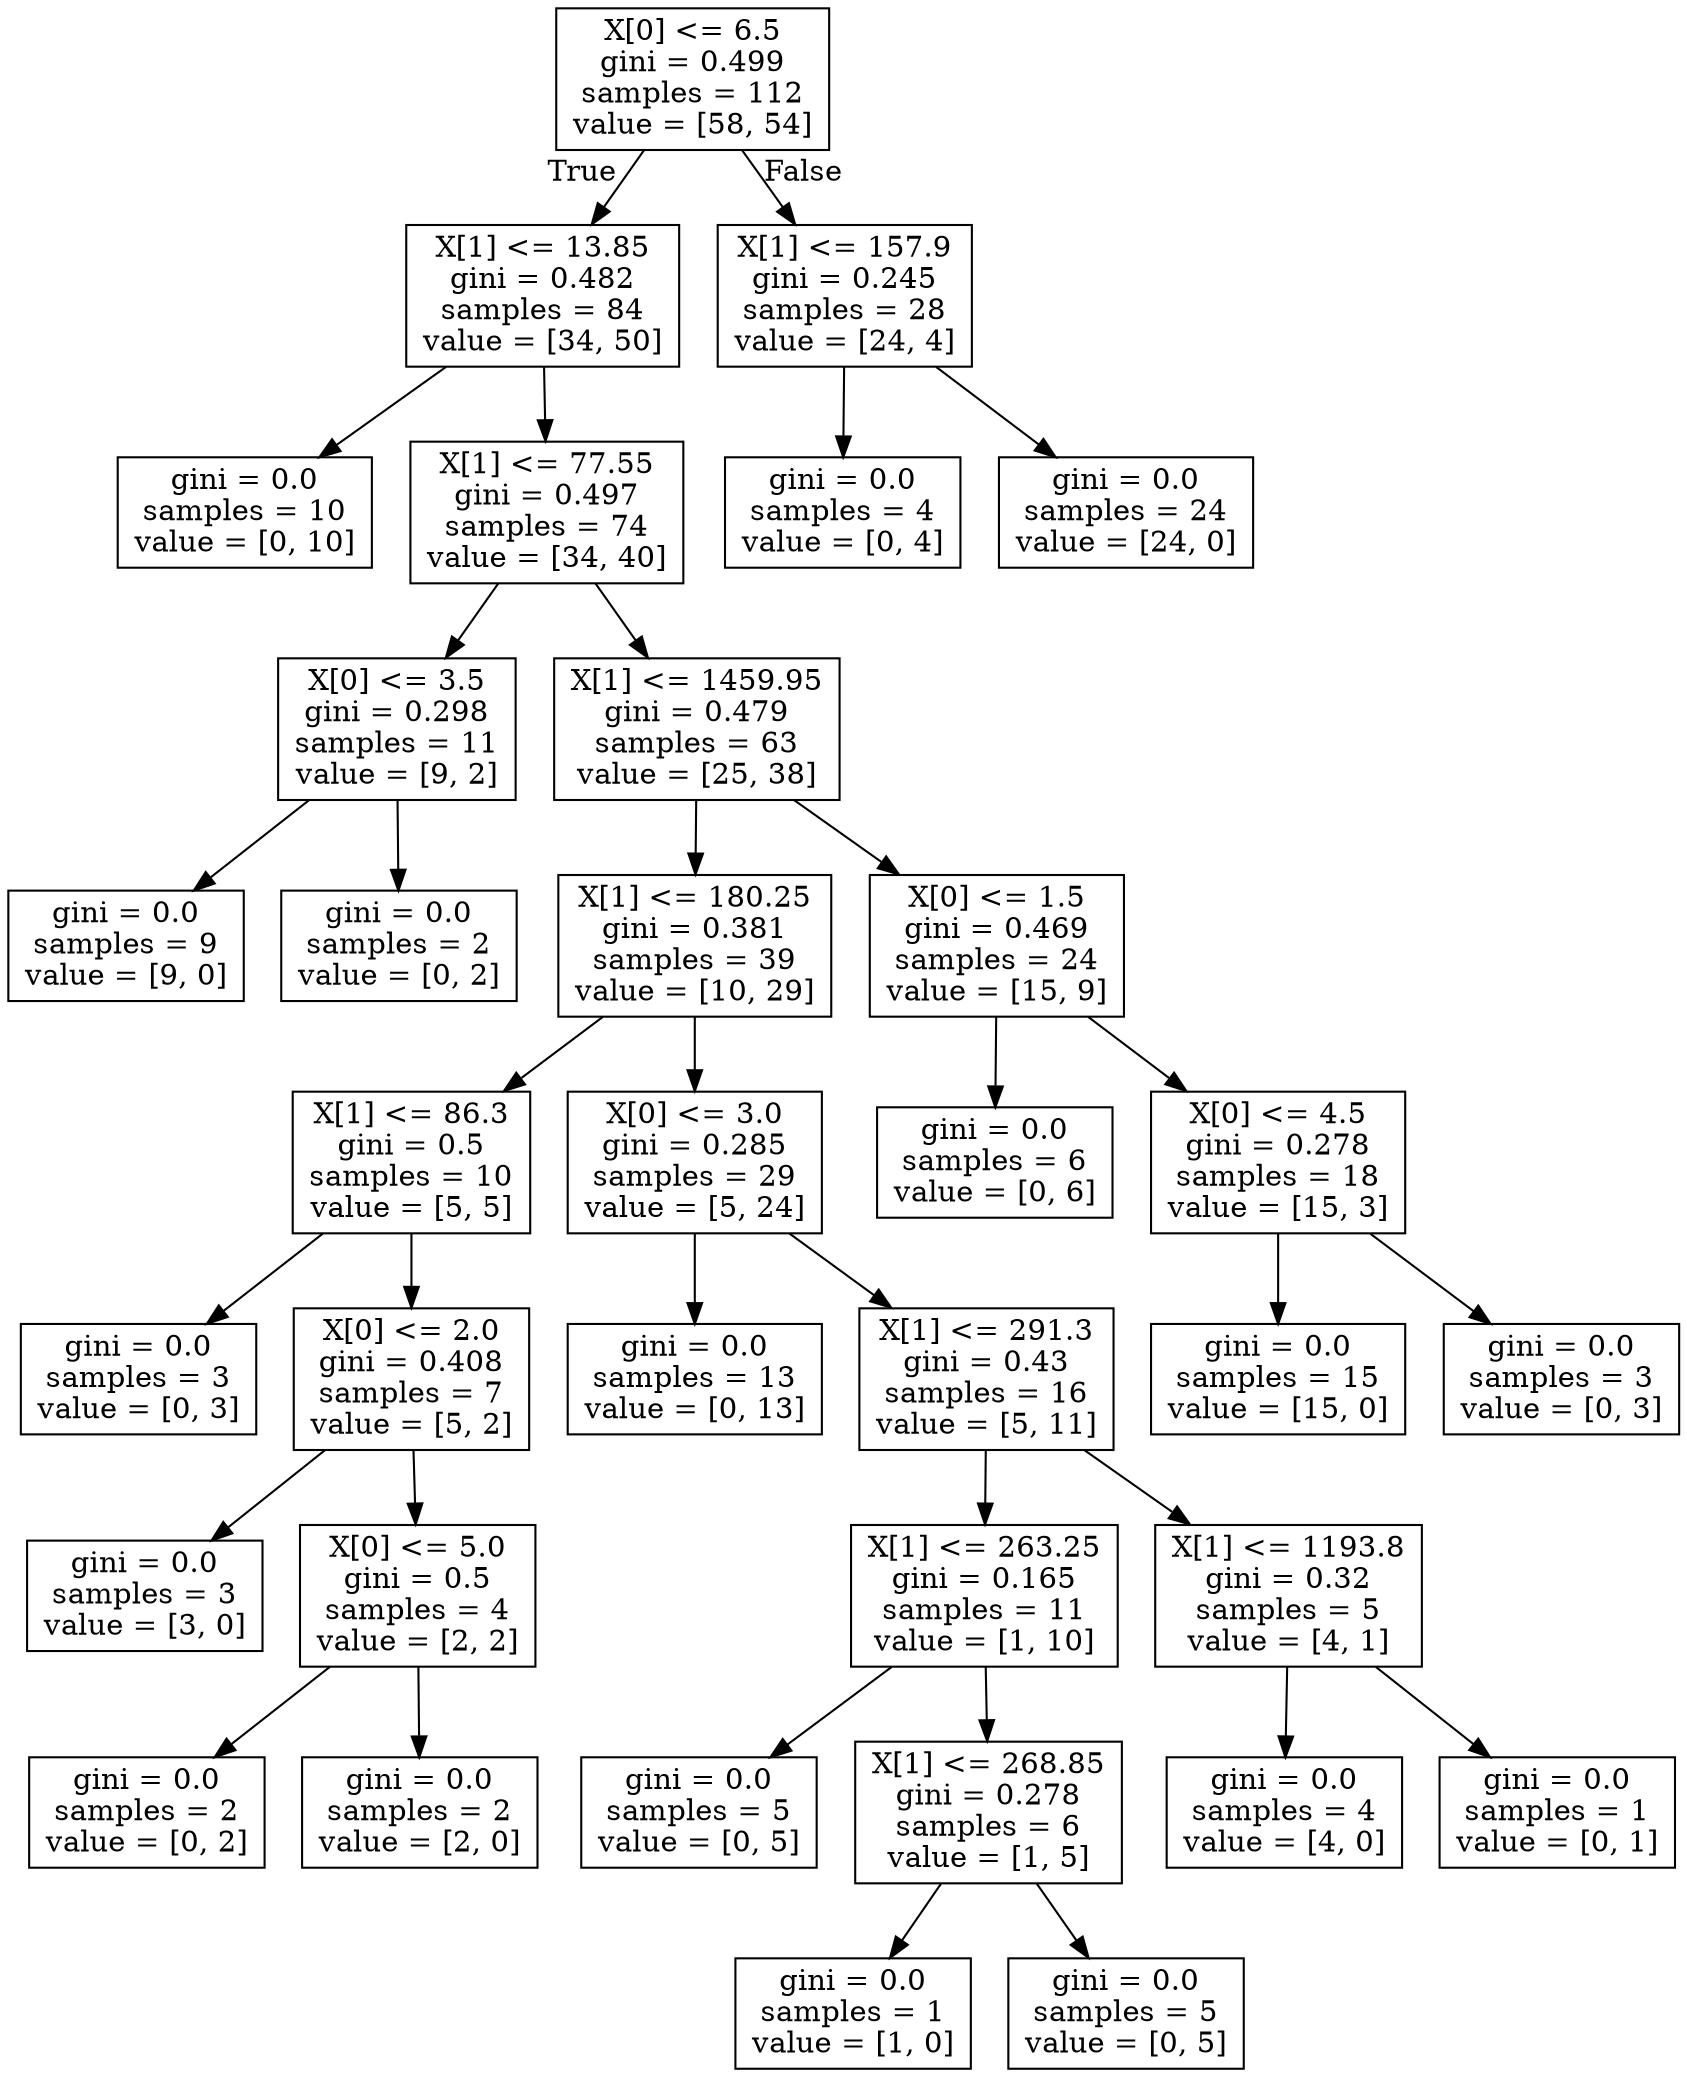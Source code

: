 digraph Tree {
node [shape=box] ;
0 [label="X[0] <= 6.5\ngini = 0.499\nsamples = 112\nvalue = [58, 54]"] ;
1 [label="X[1] <= 13.85\ngini = 0.482\nsamples = 84\nvalue = [34, 50]"] ;
0 -> 1 [labeldistance=2.5, labelangle=45, headlabel="True"] ;
2 [label="gini = 0.0\nsamples = 10\nvalue = [0, 10]"] ;
1 -> 2 ;
3 [label="X[1] <= 77.55\ngini = 0.497\nsamples = 74\nvalue = [34, 40]"] ;
1 -> 3 ;
4 [label="X[0] <= 3.5\ngini = 0.298\nsamples = 11\nvalue = [9, 2]"] ;
3 -> 4 ;
5 [label="gini = 0.0\nsamples = 9\nvalue = [9, 0]"] ;
4 -> 5 ;
6 [label="gini = 0.0\nsamples = 2\nvalue = [0, 2]"] ;
4 -> 6 ;
7 [label="X[1] <= 1459.95\ngini = 0.479\nsamples = 63\nvalue = [25, 38]"] ;
3 -> 7 ;
8 [label="X[1] <= 180.25\ngini = 0.381\nsamples = 39\nvalue = [10, 29]"] ;
7 -> 8 ;
9 [label="X[1] <= 86.3\ngini = 0.5\nsamples = 10\nvalue = [5, 5]"] ;
8 -> 9 ;
10 [label="gini = 0.0\nsamples = 3\nvalue = [0, 3]"] ;
9 -> 10 ;
11 [label="X[0] <= 2.0\ngini = 0.408\nsamples = 7\nvalue = [5, 2]"] ;
9 -> 11 ;
12 [label="gini = 0.0\nsamples = 3\nvalue = [3, 0]"] ;
11 -> 12 ;
13 [label="X[0] <= 5.0\ngini = 0.5\nsamples = 4\nvalue = [2, 2]"] ;
11 -> 13 ;
14 [label="gini = 0.0\nsamples = 2\nvalue = [0, 2]"] ;
13 -> 14 ;
15 [label="gini = 0.0\nsamples = 2\nvalue = [2, 0]"] ;
13 -> 15 ;
16 [label="X[0] <= 3.0\ngini = 0.285\nsamples = 29\nvalue = [5, 24]"] ;
8 -> 16 ;
17 [label="gini = 0.0\nsamples = 13\nvalue = [0, 13]"] ;
16 -> 17 ;
18 [label="X[1] <= 291.3\ngini = 0.43\nsamples = 16\nvalue = [5, 11]"] ;
16 -> 18 ;
19 [label="X[1] <= 263.25\ngini = 0.165\nsamples = 11\nvalue = [1, 10]"] ;
18 -> 19 ;
20 [label="gini = 0.0\nsamples = 5\nvalue = [0, 5]"] ;
19 -> 20 ;
21 [label="X[1] <= 268.85\ngini = 0.278\nsamples = 6\nvalue = [1, 5]"] ;
19 -> 21 ;
22 [label="gini = 0.0\nsamples = 1\nvalue = [1, 0]"] ;
21 -> 22 ;
23 [label="gini = 0.0\nsamples = 5\nvalue = [0, 5]"] ;
21 -> 23 ;
24 [label="X[1] <= 1193.8\ngini = 0.32\nsamples = 5\nvalue = [4, 1]"] ;
18 -> 24 ;
25 [label="gini = 0.0\nsamples = 4\nvalue = [4, 0]"] ;
24 -> 25 ;
26 [label="gini = 0.0\nsamples = 1\nvalue = [0, 1]"] ;
24 -> 26 ;
27 [label="X[0] <= 1.5\ngini = 0.469\nsamples = 24\nvalue = [15, 9]"] ;
7 -> 27 ;
28 [label="gini = 0.0\nsamples = 6\nvalue = [0, 6]"] ;
27 -> 28 ;
29 [label="X[0] <= 4.5\ngini = 0.278\nsamples = 18\nvalue = [15, 3]"] ;
27 -> 29 ;
30 [label="gini = 0.0\nsamples = 15\nvalue = [15, 0]"] ;
29 -> 30 ;
31 [label="gini = 0.0\nsamples = 3\nvalue = [0, 3]"] ;
29 -> 31 ;
32 [label="X[1] <= 157.9\ngini = 0.245\nsamples = 28\nvalue = [24, 4]"] ;
0 -> 32 [labeldistance=2.5, labelangle=-45, headlabel="False"] ;
33 [label="gini = 0.0\nsamples = 4\nvalue = [0, 4]"] ;
32 -> 33 ;
34 [label="gini = 0.0\nsamples = 24\nvalue = [24, 0]"] ;
32 -> 34 ;
}